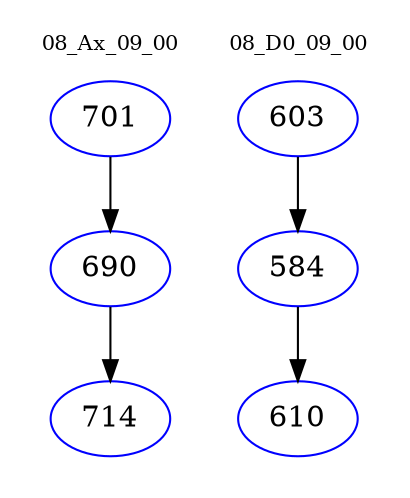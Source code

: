 digraph{
subgraph cluster_0 {
color = white
label = "08_Ax_09_00";
fontsize=10;
T0_701 [label="701", color="blue"]
T0_701 -> T0_690 [color="black"]
T0_690 [label="690", color="blue"]
T0_690 -> T0_714 [color="black"]
T0_714 [label="714", color="blue"]
}
subgraph cluster_1 {
color = white
label = "08_D0_09_00";
fontsize=10;
T1_603 [label="603", color="blue"]
T1_603 -> T1_584 [color="black"]
T1_584 [label="584", color="blue"]
T1_584 -> T1_610 [color="black"]
T1_610 [label="610", color="blue"]
}
}
